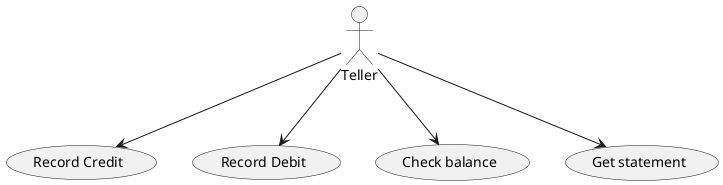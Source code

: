 @startuml


actor Teller

Teller --> (Record Credit)
Teller --> (Record Debit)
Teller --> (Check balance)
Teller --> (Get statement)

@enduml